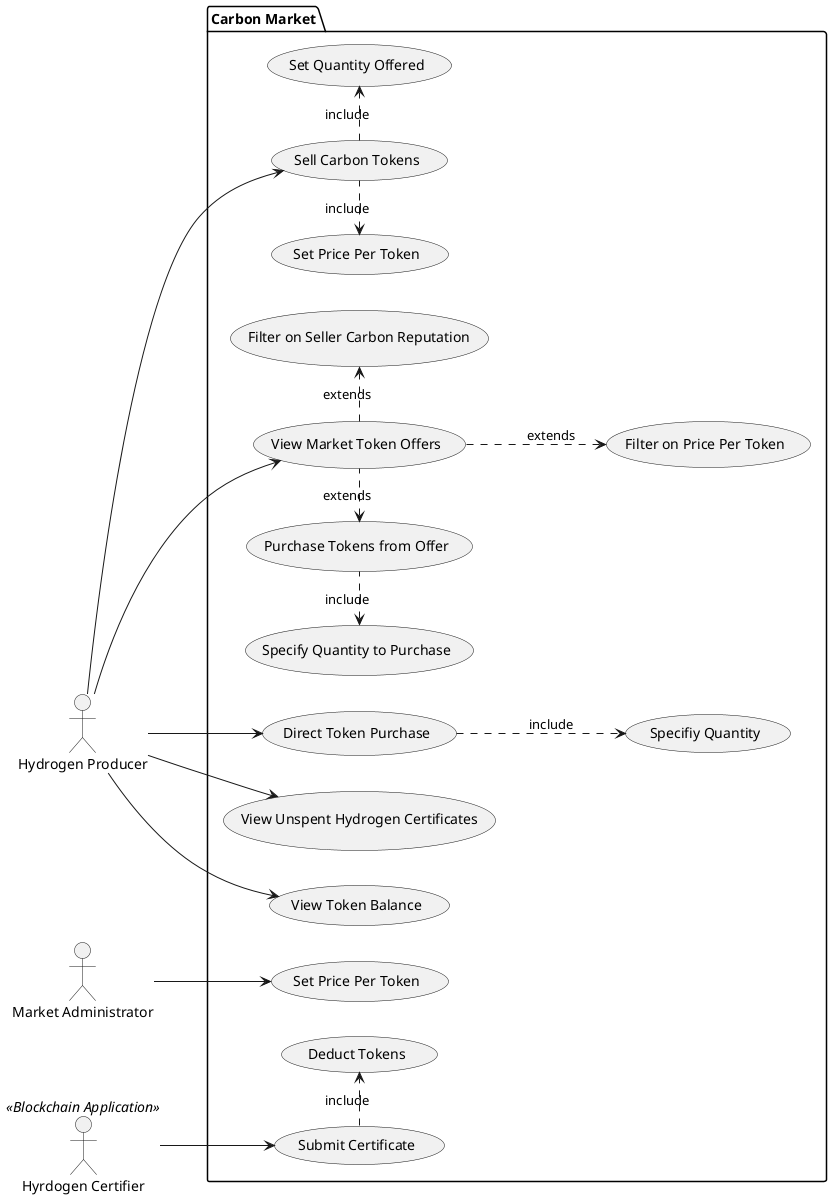 @startuml CarbonMarket
left to right direction
actor "Hydrogen Producer" as hp
actor "Market Administrator" as ma
:Hyrdogen Certifier: as BlockCert << Blockchain Application >>
package "Carbon Market" {
  usecase "Direct Token Purchase" as UC1
  usecase "Set Price Per Token" as UC2
  usecase "Sell Carbon Tokens" as UC3
  usecase "View Market Token Offers" as UC4
  usecase "View Unspent Hydrogen Certificates" as UC5
  usecase "View Token Balance" as UC6
  usecase "Set Quantity Offered" as UC7
  usecase "Set Price Per Token" as UC8
  usecase "Filter on Seller Carbon Reputation" as UC9
  usecase UC10 as "Purchase Tokens from Offer"
  usecase UC11 as "Specify Quantity to Purchase"
  usecase UC12 as "Submit Certificate"
  usecase UC13 as "Deduct Tokens"
  usecase UC14 as "Filter on Price Per Token"
  usecase UC15 as "Specifiy Quantity"
  (UC3) .> (UC7) : include
  (UC3) .l.> (UC8) : include
  (UC4) .> (UC9) : extends
  (UC4) .l.> (UC10) : extends
  (UC4) .down.> (UC14) : extends
  (UC10) .l.> (UC11) : include
  (UC12) .r.> (UC13) : include
  (UC1) .down.> (UC15) : include
}
hp --> UC1
hp --> UC3
hp --> UC4
hp --> UC5
hp --> UC6
ma --> UC2
BlockCert --> UC12
@enduml